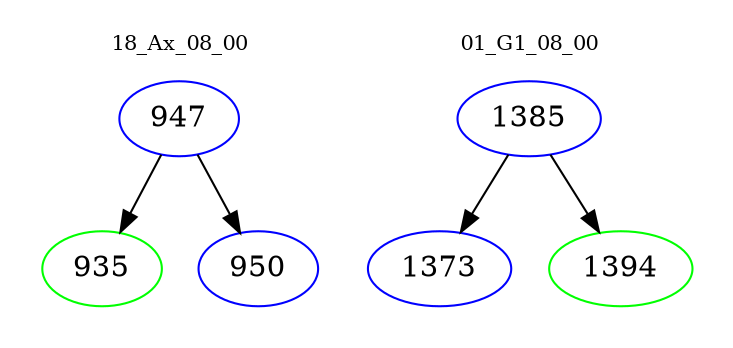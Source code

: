 digraph{
subgraph cluster_0 {
color = white
label = "18_Ax_08_00";
fontsize=10;
T0_947 [label="947", color="blue"]
T0_947 -> T0_935 [color="black"]
T0_935 [label="935", color="green"]
T0_947 -> T0_950 [color="black"]
T0_950 [label="950", color="blue"]
}
subgraph cluster_1 {
color = white
label = "01_G1_08_00";
fontsize=10;
T1_1385 [label="1385", color="blue"]
T1_1385 -> T1_1373 [color="black"]
T1_1373 [label="1373", color="blue"]
T1_1385 -> T1_1394 [color="black"]
T1_1394 [label="1394", color="green"]
}
}
